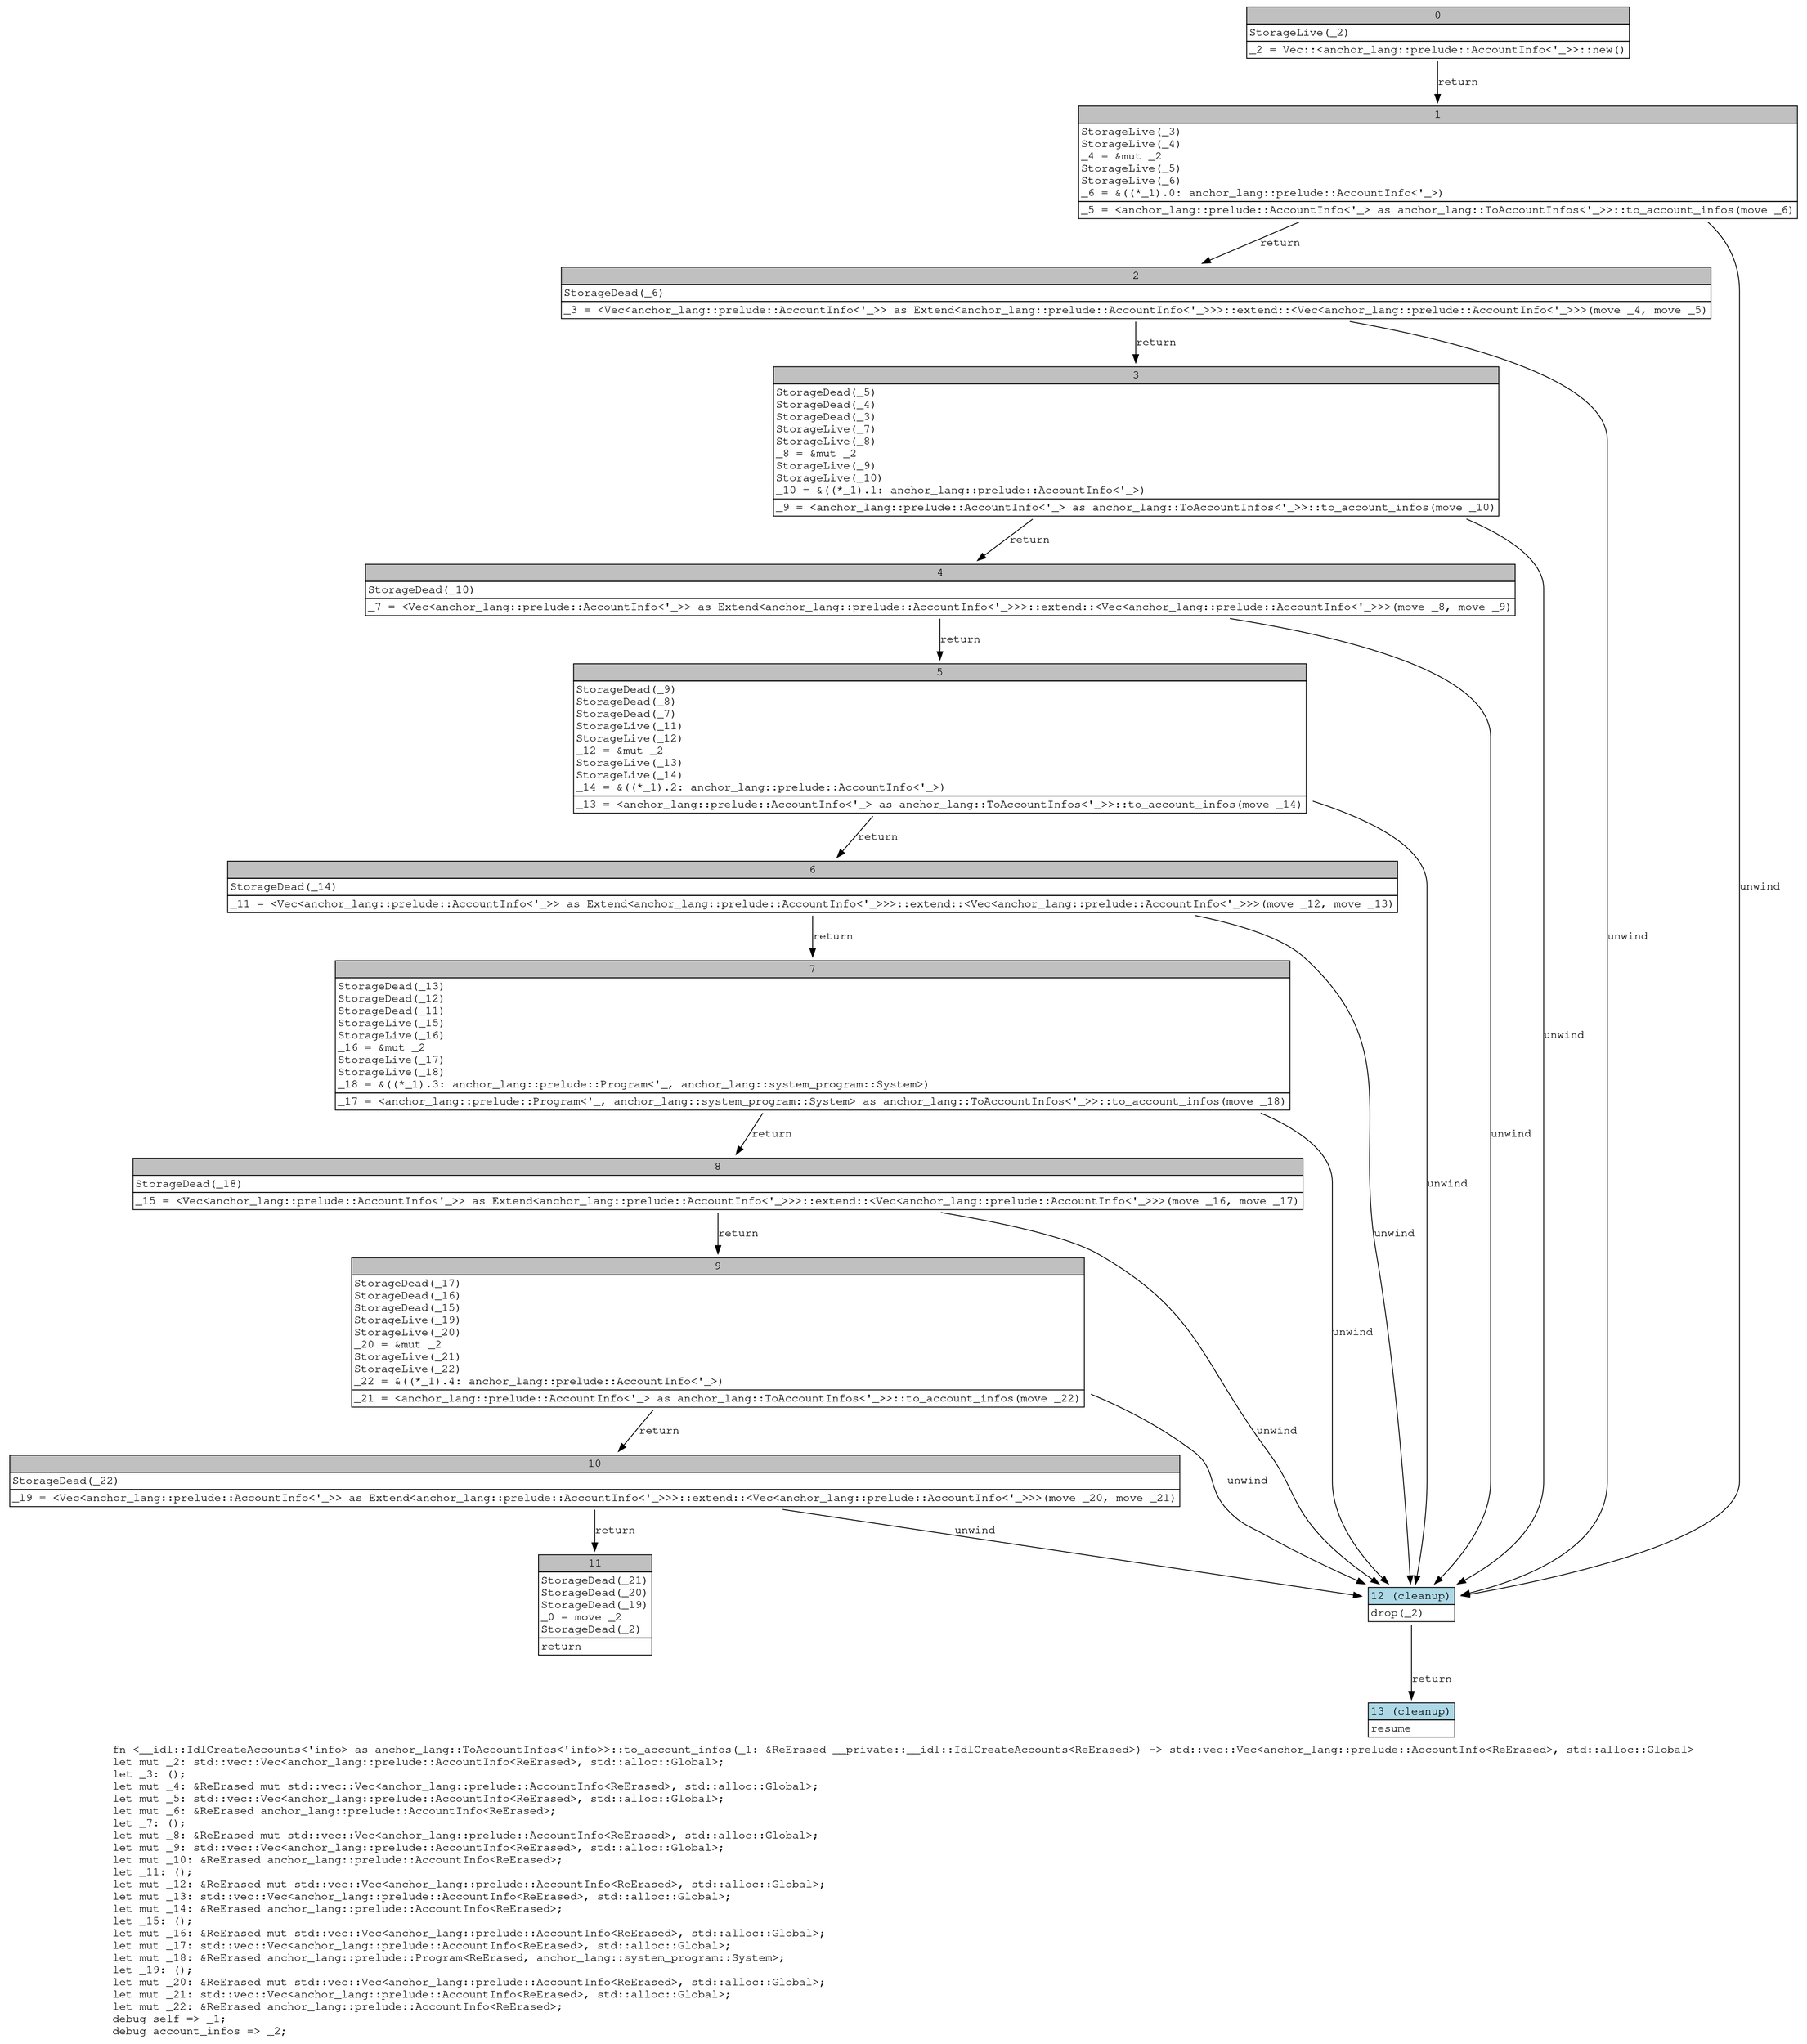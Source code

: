 digraph Mir_0_3502 {
    graph [fontname="Courier, monospace"];
    node [fontname="Courier, monospace"];
    edge [fontname="Courier, monospace"];
    label=<fn &lt;__idl::IdlCreateAccounts&lt;'info&gt; as anchor_lang::ToAccountInfos&lt;'info&gt;&gt;::to_account_infos(_1: &amp;ReErased __private::__idl::IdlCreateAccounts&lt;ReErased&gt;) -&gt; std::vec::Vec&lt;anchor_lang::prelude::AccountInfo&lt;ReErased&gt;, std::alloc::Global&gt;<br align="left"/>let mut _2: std::vec::Vec&lt;anchor_lang::prelude::AccountInfo&lt;ReErased&gt;, std::alloc::Global&gt;;<br align="left"/>let _3: ();<br align="left"/>let mut _4: &amp;ReErased mut std::vec::Vec&lt;anchor_lang::prelude::AccountInfo&lt;ReErased&gt;, std::alloc::Global&gt;;<br align="left"/>let mut _5: std::vec::Vec&lt;anchor_lang::prelude::AccountInfo&lt;ReErased&gt;, std::alloc::Global&gt;;<br align="left"/>let mut _6: &amp;ReErased anchor_lang::prelude::AccountInfo&lt;ReErased&gt;;<br align="left"/>let _7: ();<br align="left"/>let mut _8: &amp;ReErased mut std::vec::Vec&lt;anchor_lang::prelude::AccountInfo&lt;ReErased&gt;, std::alloc::Global&gt;;<br align="left"/>let mut _9: std::vec::Vec&lt;anchor_lang::prelude::AccountInfo&lt;ReErased&gt;, std::alloc::Global&gt;;<br align="left"/>let mut _10: &amp;ReErased anchor_lang::prelude::AccountInfo&lt;ReErased&gt;;<br align="left"/>let _11: ();<br align="left"/>let mut _12: &amp;ReErased mut std::vec::Vec&lt;anchor_lang::prelude::AccountInfo&lt;ReErased&gt;, std::alloc::Global&gt;;<br align="left"/>let mut _13: std::vec::Vec&lt;anchor_lang::prelude::AccountInfo&lt;ReErased&gt;, std::alloc::Global&gt;;<br align="left"/>let mut _14: &amp;ReErased anchor_lang::prelude::AccountInfo&lt;ReErased&gt;;<br align="left"/>let _15: ();<br align="left"/>let mut _16: &amp;ReErased mut std::vec::Vec&lt;anchor_lang::prelude::AccountInfo&lt;ReErased&gt;, std::alloc::Global&gt;;<br align="left"/>let mut _17: std::vec::Vec&lt;anchor_lang::prelude::AccountInfo&lt;ReErased&gt;, std::alloc::Global&gt;;<br align="left"/>let mut _18: &amp;ReErased anchor_lang::prelude::Program&lt;ReErased, anchor_lang::system_program::System&gt;;<br align="left"/>let _19: ();<br align="left"/>let mut _20: &amp;ReErased mut std::vec::Vec&lt;anchor_lang::prelude::AccountInfo&lt;ReErased&gt;, std::alloc::Global&gt;;<br align="left"/>let mut _21: std::vec::Vec&lt;anchor_lang::prelude::AccountInfo&lt;ReErased&gt;, std::alloc::Global&gt;;<br align="left"/>let mut _22: &amp;ReErased anchor_lang::prelude::AccountInfo&lt;ReErased&gt;;<br align="left"/>debug self =&gt; _1;<br align="left"/>debug account_infos =&gt; _2;<br align="left"/>>;
    bb0__0_3502 [shape="none", label=<<table border="0" cellborder="1" cellspacing="0"><tr><td bgcolor="gray" align="center" colspan="1">0</td></tr><tr><td align="left" balign="left">StorageLive(_2)<br/></td></tr><tr><td align="left">_2 = Vec::&lt;anchor_lang::prelude::AccountInfo&lt;'_&gt;&gt;::new()</td></tr></table>>];
    bb1__0_3502 [shape="none", label=<<table border="0" cellborder="1" cellspacing="0"><tr><td bgcolor="gray" align="center" colspan="1">1</td></tr><tr><td align="left" balign="left">StorageLive(_3)<br/>StorageLive(_4)<br/>_4 = &amp;mut _2<br/>StorageLive(_5)<br/>StorageLive(_6)<br/>_6 = &amp;((*_1).0: anchor_lang::prelude::AccountInfo&lt;'_&gt;)<br/></td></tr><tr><td align="left">_5 = &lt;anchor_lang::prelude::AccountInfo&lt;'_&gt; as anchor_lang::ToAccountInfos&lt;'_&gt;&gt;::to_account_infos(move _6)</td></tr></table>>];
    bb2__0_3502 [shape="none", label=<<table border="0" cellborder="1" cellspacing="0"><tr><td bgcolor="gray" align="center" colspan="1">2</td></tr><tr><td align="left" balign="left">StorageDead(_6)<br/></td></tr><tr><td align="left">_3 = &lt;Vec&lt;anchor_lang::prelude::AccountInfo&lt;'_&gt;&gt; as Extend&lt;anchor_lang::prelude::AccountInfo&lt;'_&gt;&gt;&gt;::extend::&lt;Vec&lt;anchor_lang::prelude::AccountInfo&lt;'_&gt;&gt;&gt;(move _4, move _5)</td></tr></table>>];
    bb3__0_3502 [shape="none", label=<<table border="0" cellborder="1" cellspacing="0"><tr><td bgcolor="gray" align="center" colspan="1">3</td></tr><tr><td align="left" balign="left">StorageDead(_5)<br/>StorageDead(_4)<br/>StorageDead(_3)<br/>StorageLive(_7)<br/>StorageLive(_8)<br/>_8 = &amp;mut _2<br/>StorageLive(_9)<br/>StorageLive(_10)<br/>_10 = &amp;((*_1).1: anchor_lang::prelude::AccountInfo&lt;'_&gt;)<br/></td></tr><tr><td align="left">_9 = &lt;anchor_lang::prelude::AccountInfo&lt;'_&gt; as anchor_lang::ToAccountInfos&lt;'_&gt;&gt;::to_account_infos(move _10)</td></tr></table>>];
    bb4__0_3502 [shape="none", label=<<table border="0" cellborder="1" cellspacing="0"><tr><td bgcolor="gray" align="center" colspan="1">4</td></tr><tr><td align="left" balign="left">StorageDead(_10)<br/></td></tr><tr><td align="left">_7 = &lt;Vec&lt;anchor_lang::prelude::AccountInfo&lt;'_&gt;&gt; as Extend&lt;anchor_lang::prelude::AccountInfo&lt;'_&gt;&gt;&gt;::extend::&lt;Vec&lt;anchor_lang::prelude::AccountInfo&lt;'_&gt;&gt;&gt;(move _8, move _9)</td></tr></table>>];
    bb5__0_3502 [shape="none", label=<<table border="0" cellborder="1" cellspacing="0"><tr><td bgcolor="gray" align="center" colspan="1">5</td></tr><tr><td align="left" balign="left">StorageDead(_9)<br/>StorageDead(_8)<br/>StorageDead(_7)<br/>StorageLive(_11)<br/>StorageLive(_12)<br/>_12 = &amp;mut _2<br/>StorageLive(_13)<br/>StorageLive(_14)<br/>_14 = &amp;((*_1).2: anchor_lang::prelude::AccountInfo&lt;'_&gt;)<br/></td></tr><tr><td align="left">_13 = &lt;anchor_lang::prelude::AccountInfo&lt;'_&gt; as anchor_lang::ToAccountInfos&lt;'_&gt;&gt;::to_account_infos(move _14)</td></tr></table>>];
    bb6__0_3502 [shape="none", label=<<table border="0" cellborder="1" cellspacing="0"><tr><td bgcolor="gray" align="center" colspan="1">6</td></tr><tr><td align="left" balign="left">StorageDead(_14)<br/></td></tr><tr><td align="left">_11 = &lt;Vec&lt;anchor_lang::prelude::AccountInfo&lt;'_&gt;&gt; as Extend&lt;anchor_lang::prelude::AccountInfo&lt;'_&gt;&gt;&gt;::extend::&lt;Vec&lt;anchor_lang::prelude::AccountInfo&lt;'_&gt;&gt;&gt;(move _12, move _13)</td></tr></table>>];
    bb7__0_3502 [shape="none", label=<<table border="0" cellborder="1" cellspacing="0"><tr><td bgcolor="gray" align="center" colspan="1">7</td></tr><tr><td align="left" balign="left">StorageDead(_13)<br/>StorageDead(_12)<br/>StorageDead(_11)<br/>StorageLive(_15)<br/>StorageLive(_16)<br/>_16 = &amp;mut _2<br/>StorageLive(_17)<br/>StorageLive(_18)<br/>_18 = &amp;((*_1).3: anchor_lang::prelude::Program&lt;'_, anchor_lang::system_program::System&gt;)<br/></td></tr><tr><td align="left">_17 = &lt;anchor_lang::prelude::Program&lt;'_, anchor_lang::system_program::System&gt; as anchor_lang::ToAccountInfos&lt;'_&gt;&gt;::to_account_infos(move _18)</td></tr></table>>];
    bb8__0_3502 [shape="none", label=<<table border="0" cellborder="1" cellspacing="0"><tr><td bgcolor="gray" align="center" colspan="1">8</td></tr><tr><td align="left" balign="left">StorageDead(_18)<br/></td></tr><tr><td align="left">_15 = &lt;Vec&lt;anchor_lang::prelude::AccountInfo&lt;'_&gt;&gt; as Extend&lt;anchor_lang::prelude::AccountInfo&lt;'_&gt;&gt;&gt;::extend::&lt;Vec&lt;anchor_lang::prelude::AccountInfo&lt;'_&gt;&gt;&gt;(move _16, move _17)</td></tr></table>>];
    bb9__0_3502 [shape="none", label=<<table border="0" cellborder="1" cellspacing="0"><tr><td bgcolor="gray" align="center" colspan="1">9</td></tr><tr><td align="left" balign="left">StorageDead(_17)<br/>StorageDead(_16)<br/>StorageDead(_15)<br/>StorageLive(_19)<br/>StorageLive(_20)<br/>_20 = &amp;mut _2<br/>StorageLive(_21)<br/>StorageLive(_22)<br/>_22 = &amp;((*_1).4: anchor_lang::prelude::AccountInfo&lt;'_&gt;)<br/></td></tr><tr><td align="left">_21 = &lt;anchor_lang::prelude::AccountInfo&lt;'_&gt; as anchor_lang::ToAccountInfos&lt;'_&gt;&gt;::to_account_infos(move _22)</td></tr></table>>];
    bb10__0_3502 [shape="none", label=<<table border="0" cellborder="1" cellspacing="0"><tr><td bgcolor="gray" align="center" colspan="1">10</td></tr><tr><td align="left" balign="left">StorageDead(_22)<br/></td></tr><tr><td align="left">_19 = &lt;Vec&lt;anchor_lang::prelude::AccountInfo&lt;'_&gt;&gt; as Extend&lt;anchor_lang::prelude::AccountInfo&lt;'_&gt;&gt;&gt;::extend::&lt;Vec&lt;anchor_lang::prelude::AccountInfo&lt;'_&gt;&gt;&gt;(move _20, move _21)</td></tr></table>>];
    bb11__0_3502 [shape="none", label=<<table border="0" cellborder="1" cellspacing="0"><tr><td bgcolor="gray" align="center" colspan="1">11</td></tr><tr><td align="left" balign="left">StorageDead(_21)<br/>StorageDead(_20)<br/>StorageDead(_19)<br/>_0 = move _2<br/>StorageDead(_2)<br/></td></tr><tr><td align="left">return</td></tr></table>>];
    bb12__0_3502 [shape="none", label=<<table border="0" cellborder="1" cellspacing="0"><tr><td bgcolor="lightblue" align="center" colspan="1">12 (cleanup)</td></tr><tr><td align="left">drop(_2)</td></tr></table>>];
    bb13__0_3502 [shape="none", label=<<table border="0" cellborder="1" cellspacing="0"><tr><td bgcolor="lightblue" align="center" colspan="1">13 (cleanup)</td></tr><tr><td align="left">resume</td></tr></table>>];
    bb0__0_3502 -> bb1__0_3502 [label="return"];
    bb1__0_3502 -> bb2__0_3502 [label="return"];
    bb1__0_3502 -> bb12__0_3502 [label="unwind"];
    bb2__0_3502 -> bb3__0_3502 [label="return"];
    bb2__0_3502 -> bb12__0_3502 [label="unwind"];
    bb3__0_3502 -> bb4__0_3502 [label="return"];
    bb3__0_3502 -> bb12__0_3502 [label="unwind"];
    bb4__0_3502 -> bb5__0_3502 [label="return"];
    bb4__0_3502 -> bb12__0_3502 [label="unwind"];
    bb5__0_3502 -> bb6__0_3502 [label="return"];
    bb5__0_3502 -> bb12__0_3502 [label="unwind"];
    bb6__0_3502 -> bb7__0_3502 [label="return"];
    bb6__0_3502 -> bb12__0_3502 [label="unwind"];
    bb7__0_3502 -> bb8__0_3502 [label="return"];
    bb7__0_3502 -> bb12__0_3502 [label="unwind"];
    bb8__0_3502 -> bb9__0_3502 [label="return"];
    bb8__0_3502 -> bb12__0_3502 [label="unwind"];
    bb9__0_3502 -> bb10__0_3502 [label="return"];
    bb9__0_3502 -> bb12__0_3502 [label="unwind"];
    bb10__0_3502 -> bb11__0_3502 [label="return"];
    bb10__0_3502 -> bb12__0_3502 [label="unwind"];
    bb12__0_3502 -> bb13__0_3502 [label="return"];
}
